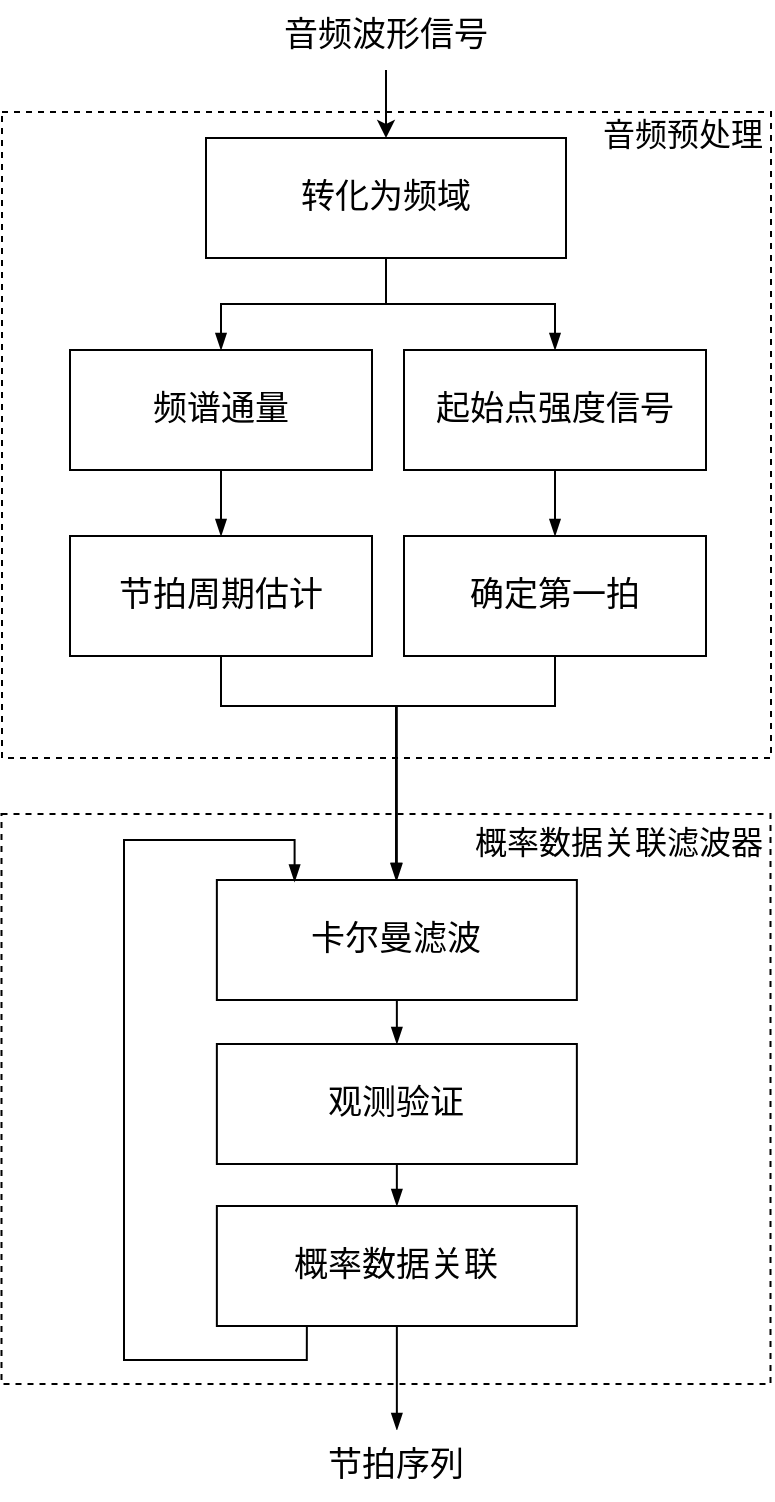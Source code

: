 <mxfile version="18.0.1" type="device"><diagram id="_IwRplUFcSyeTqRHRHcv" name="第 1 页"><mxGraphModel dx="1261" dy="1296" grid="0" gridSize="10" guides="1" tooltips="1" connect="1" arrows="1" fold="1" page="0" pageScale="1" pageWidth="827" pageHeight="1169" math="0" shadow="0"><root><mxCell id="0"/><mxCell id="1" parent="0"/><mxCell id="j6fY6G-feZvlgI9hOdu--35" value="" style="rounded=0;whiteSpace=wrap;html=1;fontFamily=宋体-简;fontSize=18;fillColor=none;dashed=1;glass=0;" parent="1" vertex="1"><mxGeometry x="124" y="-54" width="384.5" height="323" as="geometry"/></mxCell><mxCell id="fVWEC9BX4L2S25THTBMk-1" value="" style="rounded=0;whiteSpace=wrap;html=1;fontFamily=宋体-简;fontSize=18;fillColor=none;dashed=1;glass=0;" parent="1" vertex="1"><mxGeometry x="123.75" y="297" width="384.5" height="285" as="geometry"/></mxCell><mxCell id="j6fY6G-feZvlgI9hOdu--19" style="edgeStyle=orthogonalEdgeStyle;rounded=0;orthogonalLoop=1;jettySize=auto;html=1;exitX=0.5;exitY=1;exitDx=0;exitDy=0;entryX=0.5;entryY=0;entryDx=0;entryDy=0;fontFamily=宋体-简;fontSize=17;endArrow=blockThin;endFill=1;" parent="1" source="j6fY6G-feZvlgI9hOdu--1" target="j6fY6G-feZvlgI9hOdu--5" edge="1"><mxGeometry relative="1" as="geometry"/></mxCell><mxCell id="j6fY6G-feZvlgI9hOdu--1" value="&lt;span style=&quot;font-size: 17px;&quot;&gt;频谱通量&lt;/span&gt;" style="rounded=0;whiteSpace=wrap;html=1;fontFamily=宋体-简;fontSize=17;gradientColor=#E6E6E6;fillColor=none;" parent="1" vertex="1"><mxGeometry x="158" y="65" width="151" height="60" as="geometry"/></mxCell><mxCell id="j6fY6G-feZvlgI9hOdu--20" style="edgeStyle=orthogonalEdgeStyle;rounded=0;orthogonalLoop=1;jettySize=auto;html=1;exitX=0.5;exitY=1;exitDx=0;exitDy=0;entryX=0.5;entryY=0;entryDx=0;entryDy=0;fontFamily=宋体-简;fontSize=17;endArrow=blockThin;endFill=1;" parent="1" source="j6fY6G-feZvlgI9hOdu--3" target="j6fY6G-feZvlgI9hOdu--9" edge="1"><mxGeometry relative="1" as="geometry"/></mxCell><mxCell id="j6fY6G-feZvlgI9hOdu--3" value="起始点强度信号" style="rounded=0;whiteSpace=wrap;html=1;fontFamily=宋体-简;fontSize=17;gradientColor=#E6E6E6;fillColor=none;" parent="1" vertex="1"><mxGeometry x="325" y="65" width="151" height="60" as="geometry"/></mxCell><mxCell id="j6fY6G-feZvlgI9hOdu--21" style="edgeStyle=orthogonalEdgeStyle;rounded=0;orthogonalLoop=1;jettySize=auto;html=1;exitX=0.5;exitY=1;exitDx=0;exitDy=0;entryX=0.5;entryY=0;entryDx=0;entryDy=0;fontFamily=宋体-简;fontSize=17;endArrow=blockThin;endFill=1;" parent="1" source="j6fY6G-feZvlgI9hOdu--4" target="j6fY6G-feZvlgI9hOdu--1" edge="1"><mxGeometry relative="1" as="geometry"/></mxCell><mxCell id="j6fY6G-feZvlgI9hOdu--22" style="edgeStyle=orthogonalEdgeStyle;rounded=0;orthogonalLoop=1;jettySize=auto;html=1;exitX=0.5;exitY=1;exitDx=0;exitDy=0;entryX=0.5;entryY=0;entryDx=0;entryDy=0;fontFamily=宋体-简;fontSize=17;endArrow=blockThin;endFill=1;" parent="1" source="j6fY6G-feZvlgI9hOdu--4" target="j6fY6G-feZvlgI9hOdu--3" edge="1"><mxGeometry relative="1" as="geometry"/></mxCell><mxCell id="j6fY6G-feZvlgI9hOdu--4" value="转化为频域" style="rounded=0;whiteSpace=wrap;html=1;fontFamily=宋体-简;fontSize=17;gradientColor=#E6E6E6;fillColor=none;" parent="1" vertex="1"><mxGeometry x="226" y="-41" width="180" height="60" as="geometry"/></mxCell><mxCell id="j6fY6G-feZvlgI9hOdu--17" style="edgeStyle=orthogonalEdgeStyle;rounded=0;orthogonalLoop=1;jettySize=auto;html=1;exitX=0.5;exitY=1;exitDx=0;exitDy=0;fontFamily=宋体-简;fontSize=17;endArrow=blockThin;endFill=1;" parent="1" source="j6fY6G-feZvlgI9hOdu--5" target="j6fY6G-feZvlgI9hOdu--10" edge="1"><mxGeometry relative="1" as="geometry"><Array as="points"><mxPoint x="234" y="243"/><mxPoint x="321" y="243"/></Array></mxGeometry></mxCell><mxCell id="j6fY6G-feZvlgI9hOdu--5" value="节拍周期估计" style="rounded=0;whiteSpace=wrap;html=1;fontFamily=宋体-简;fontSize=17;gradientColor=#E6E6E6;fillColor=none;" parent="1" vertex="1"><mxGeometry x="158" y="158" width="151" height="60" as="geometry"/></mxCell><mxCell id="j6fY6G-feZvlgI9hOdu--18" style="edgeStyle=orthogonalEdgeStyle;rounded=0;orthogonalLoop=1;jettySize=auto;html=1;exitX=0.5;exitY=1;exitDx=0;exitDy=0;entryX=0.5;entryY=0;entryDx=0;entryDy=0;fontFamily=宋体-简;fontSize=17;endArrow=blockThin;endFill=1;" parent="1" source="j6fY6G-feZvlgI9hOdu--9" target="j6fY6G-feZvlgI9hOdu--10" edge="1"><mxGeometry relative="1" as="geometry"><Array as="points"><mxPoint x="400" y="243"/><mxPoint x="321" y="243"/></Array></mxGeometry></mxCell><mxCell id="j6fY6G-feZvlgI9hOdu--9" value="确定第一拍" style="rounded=0;whiteSpace=wrap;html=1;fontFamily=宋体-简;fontSize=17;gradientColor=#E6E6E6;fillColor=none;" parent="1" vertex="1"><mxGeometry x="325" y="158" width="151" height="60" as="geometry"/></mxCell><mxCell id="j6fY6G-feZvlgI9hOdu--24" style="edgeStyle=orthogonalEdgeStyle;rounded=0;orthogonalLoop=1;jettySize=auto;html=1;exitX=0.5;exitY=1;exitDx=0;exitDy=0;entryX=0.5;entryY=0;entryDx=0;entryDy=0;fontFamily=宋体-简;fontSize=17;endArrow=blockThin;endFill=1;" parent="1" source="j6fY6G-feZvlgI9hOdu--10" target="j6fY6G-feZvlgI9hOdu--11" edge="1"><mxGeometry relative="1" as="geometry"/></mxCell><mxCell id="j6fY6G-feZvlgI9hOdu--10" value="卡尔曼滤波" style="rounded=0;whiteSpace=wrap;html=1;fontFamily=宋体-简;fontSize=17;gradientColor=#E6E6E6;fillColor=none;" parent="1" vertex="1"><mxGeometry x="231.43" y="330" width="180" height="60" as="geometry"/></mxCell><mxCell id="j6fY6G-feZvlgI9hOdu--25" style="edgeStyle=orthogonalEdgeStyle;rounded=0;orthogonalLoop=1;jettySize=auto;html=1;exitX=0.5;exitY=1;exitDx=0;exitDy=0;entryX=0.5;entryY=0;entryDx=0;entryDy=0;fontFamily=宋体-简;fontSize=17;endArrow=blockThin;endFill=1;" parent="1" source="j6fY6G-feZvlgI9hOdu--11" target="j6fY6G-feZvlgI9hOdu--12" edge="1"><mxGeometry relative="1" as="geometry"/></mxCell><mxCell id="j6fY6G-feZvlgI9hOdu--11" value="观测验证" style="rounded=0;whiteSpace=wrap;html=1;fontFamily=宋体-简;fontSize=17;gradientColor=#E6E6E6;fillColor=none;" parent="1" vertex="1"><mxGeometry x="231.43" y="412" width="180" height="60" as="geometry"/></mxCell><mxCell id="j6fY6G-feZvlgI9hOdu--26" style="edgeStyle=orthogonalEdgeStyle;rounded=0;orthogonalLoop=1;jettySize=auto;html=1;exitX=0.5;exitY=1;exitDx=0;exitDy=0;fontFamily=宋体-简;fontSize=17;entryX=0.5;entryY=0;entryDx=0;entryDy=0;endArrow=blockThin;endFill=1;" parent="1" source="j6fY6G-feZvlgI9hOdu--12" target="j6fY6G-feZvlgI9hOdu--33" edge="1"><mxGeometry relative="1" as="geometry"><mxPoint x="321.43" y="620" as="targetPoint"/></mxGeometry></mxCell><mxCell id="j6fY6G-feZvlgI9hOdu--28" style="edgeStyle=orthogonalEdgeStyle;rounded=0;orthogonalLoop=1;jettySize=auto;html=1;exitX=0.25;exitY=1;exitDx=0;exitDy=0;entryX=0.216;entryY=0.013;entryDx=0;entryDy=0;entryPerimeter=0;fontFamily=宋体-简;fontSize=17;endArrow=blockThin;endFill=1;" parent="1" source="j6fY6G-feZvlgI9hOdu--12" target="j6fY6G-feZvlgI9hOdu--10" edge="1"><mxGeometry relative="1" as="geometry"><Array as="points"><mxPoint x="276" y="570"/><mxPoint x="185" y="570"/><mxPoint x="185" y="310"/><mxPoint x="270" y="310"/></Array></mxGeometry></mxCell><mxCell id="j6fY6G-feZvlgI9hOdu--12" value="概率数据关联" style="rounded=0;whiteSpace=wrap;html=1;fontFamily=宋体-简;fontSize=17;gradientColor=#E6E6E6;fillColor=none;" parent="1" vertex="1"><mxGeometry x="231.43" y="493" width="180" height="60" as="geometry"/></mxCell><mxCell id="j6fY6G-feZvlgI9hOdu--31" style="edgeStyle=orthogonalEdgeStyle;rounded=0;orthogonalLoop=1;jettySize=auto;html=1;exitX=0.5;exitY=1;exitDx=0;exitDy=0;fontFamily=宋体-简;fontSize=18;" parent="1" source="j6fY6G-feZvlgI9hOdu--30" target="j6fY6G-feZvlgI9hOdu--4" edge="1"><mxGeometry relative="1" as="geometry"/></mxCell><mxCell id="j6fY6G-feZvlgI9hOdu--30" value="音频波形信号" style="rounded=0;whiteSpace=wrap;html=1;fontFamily=宋体-简;fontSize=17;strokeColor=none;" parent="1" vertex="1"><mxGeometry x="260" y="-110" width="112" height="35" as="geometry"/></mxCell><mxCell id="j6fY6G-feZvlgI9hOdu--33" value="节拍序列" style="rounded=0;whiteSpace=wrap;html=1;fontFamily=宋体-简;fontSize=17;strokeColor=none;" parent="1" vertex="1"><mxGeometry x="265.43" y="605" width="112" height="35" as="geometry"/></mxCell><mxCell id="j6fY6G-feZvlgI9hOdu--36" value="&lt;font style=&quot;font-size: 16px;&quot;&gt;音频预处理&lt;/font&gt;" style="text;html=1;align=center;verticalAlign=middle;resizable=0;points=[];autosize=1;strokeColor=none;fillColor=none;fontSize=18;fontFamily=宋体-简;" parent="1" vertex="1"><mxGeometry x="418.5" y="-57" width="90" height="27" as="geometry"/></mxCell><mxCell id="UBTQelP5LyodPomsVzuk-3" value="&lt;span style=&quot;font-family: 宋体-简; font-size: 16px;&quot;&gt;概率数据&lt;/span&gt;&lt;span style=&quot;font-family: 宋体-简; font-size: 16px;&quot;&gt;关联滤波器&lt;/span&gt;" style="text;html=1;align=center;verticalAlign=middle;resizable=0;points=[];autosize=1;strokeColor=none;fillColor=none;" vertex="1" parent="1"><mxGeometry x="354.5" y="301" width="154" height="20" as="geometry"/></mxCell></root></mxGraphModel></diagram></mxfile>
